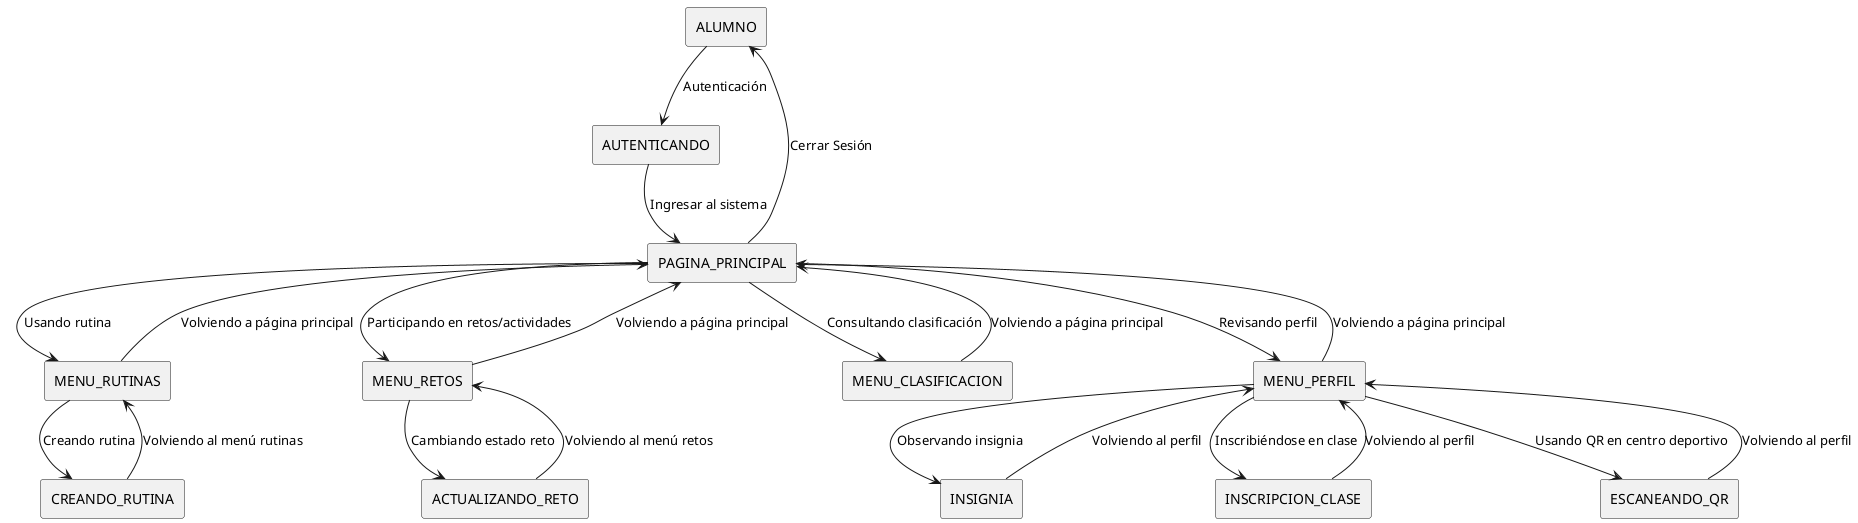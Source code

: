 @startuml AlumnosCasosDeUso
!define RECTANGLE(x) rectangle x

RECTANGLE(ALUMNO)
RECTANGLE(AUTENTICANDO)
RECTANGLE(PAGINA_PRINCIPAL)
RECTANGLE(MENU_RUTINAS)
RECTANGLE(MENU_RETOS)
RECTANGLE(MENU_CLASIFICACION)
RECTANGLE(MENU_PERFIL)
RECTANGLE(INSIGNIA)
RECTANGLE(INSCRIPCION_CLASE)
RECTANGLE(ESCANEANDO_QR)

RECTANGLE(ACTUALIZANDO_RETO)
RECTANGLE(CREANDO_RUTINA)


ALUMNO --> AUTENTICANDO : Autenticación
AUTENTICANDO --> PAGINA_PRINCIPAL : Ingresar al sistema
PAGINA_PRINCIPAL --> ALUMNO : Cerrar Sesión

PAGINA_PRINCIPAL --> MENU_RUTINAS : Usando rutina
PAGINA_PRINCIPAL --> MENU_RETOS : Participando en retos/actividades
PAGINA_PRINCIPAL --> MENU_CLASIFICACION : Consultando clasificación
PAGINA_PRINCIPAL --> MENU_PERFIL : Revisando perfil

MENU_PERFIL --> INSIGNIA : Observando insignia
MENU_PERFIL --> INSCRIPCION_CLASE : Inscribiéndose en clase
MENU_PERFIL --> ESCANEANDO_QR : Usando QR en centro deportivo

MENU_RETOS --> ACTUALIZANDO_RETO : Cambiando estado reto



ACTUALIZANDO_RETO --> MENU_RETOS : Volviendo al menú retos


MENU_RUTINAS --> CREANDO_RUTINA : Creando rutina
CREANDO_RUTINA --> MENU_RUTINAS : Volviendo al menú rutinas

MENU_RUTINAS --> PAGINA_PRINCIPAL : Volviendo a página principal
MENU_RETOS --> PAGINA_PRINCIPAL : Volviendo a página principal
MENU_CLASIFICACION --> PAGINA_PRINCIPAL : Volviendo a página principal
MENU_PERFIL --> PAGINA_PRINCIPAL : Volviendo a página principal

INSIGNIA --> MENU_PERFIL : Volviendo al perfil
INSCRIPCION_CLASE --> MENU_PERFIL : Volviendo al perfil
ESCANEANDO_QR --> MENU_PERFIL : Volviendo al perfil
@enduml
